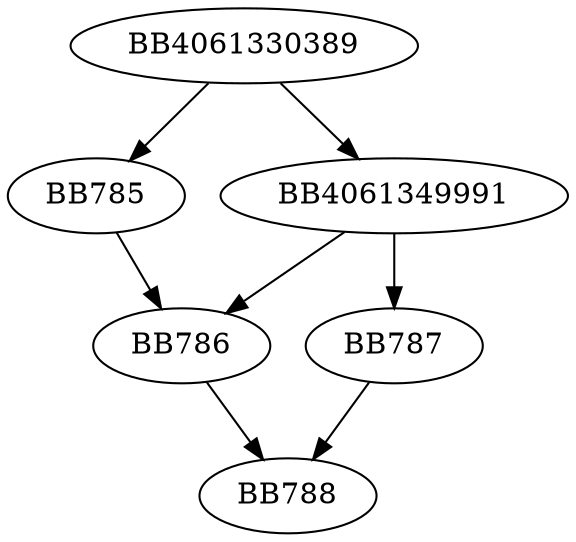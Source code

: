 digraph G{
	BB4061330389->BB4061349991;
	BB4061330389->BB785;
	BB785->BB786;
	BB4061349991->BB787;
	BB4061349991->BB786;
	BB787->BB788;
	BB786->BB788;
}
